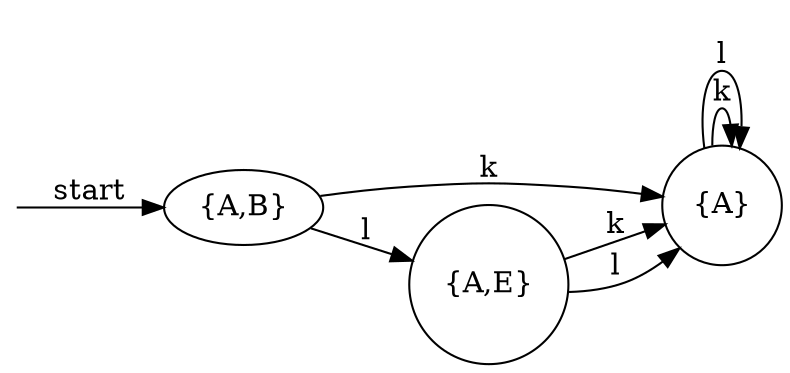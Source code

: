 digraph dfa {
    rankdir = LR;
    __start [style = invis, shape = point];
    __start -> "{A,B}" [ label = "start" ];
    node [shape = doublecircle];
    node [shape = circle];
    "{A,B}" -> "{A}" [ label = "k" ];
    "{A,B}" -> "{A,E}" [ label = "l" ];
    "{A}" -> "{A}" [ label = "k" ];
    "{A,E}" -> "{A}" [ label = "k" ];
    "{A}" -> "{A}" [ label = "l" ];
    "{A,E}" -> "{A}" [ label = "l" ];
}
